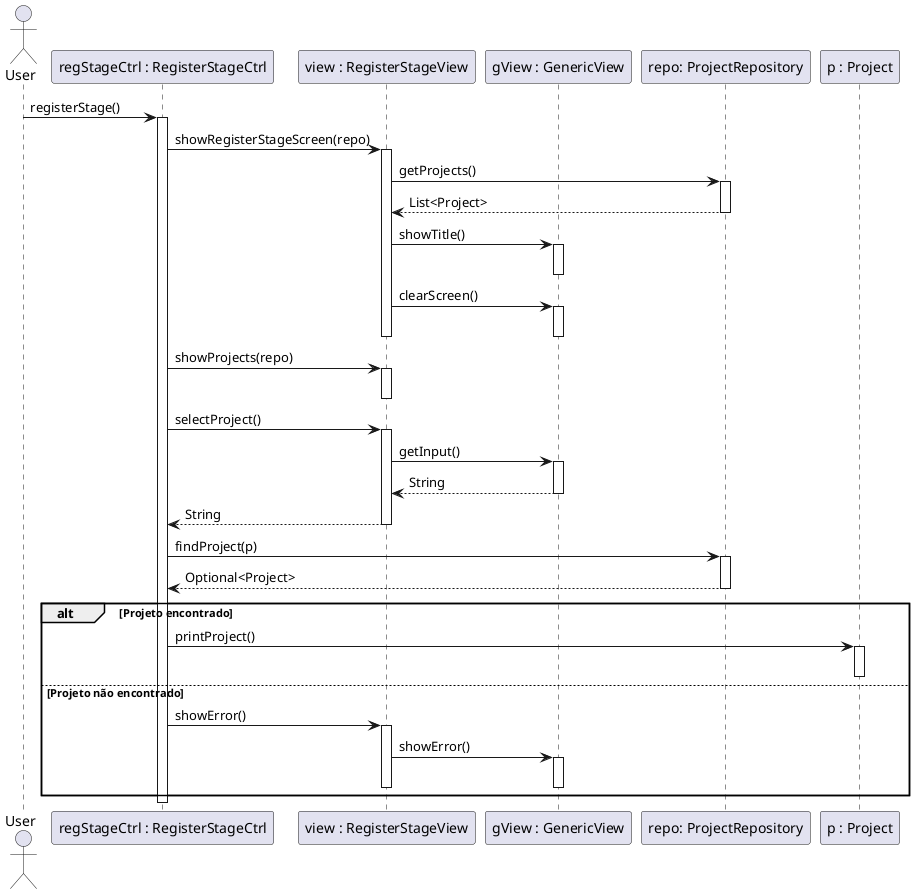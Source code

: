 @startuml
actor User
participant "regStageCtrl : RegisterStageCtrl" as Ctrl
participant "view : RegisterStageView" as View
participant "gView : GenericView" as GView
participant "repo: ProjectRepository" as Repo
participant "p : Project" as Project

User -> Ctrl: registerStage()
activate Ctrl

Ctrl -> View: showRegisterStageScreen(repo)
activate View
View -> Repo: getProjects()
activate Repo
Repo --> View: List<Project>
deactivate Repo
View -> GView: showTitle()
activate GView
deactivate GView

View -> GView: clearScreen()
activate GView
deactivate GView
deactivate View

Ctrl -> View: showProjects(repo)
activate View
deactivate View

Ctrl -> View: selectProject()
activate View
View -> GView: getInput()
activate GView
GView --> View: String
deactivate GView
View --> Ctrl: String
deactivate View

Ctrl -> Repo: findProject(p)
activate Repo
Repo --> Ctrl: Optional<Project>
deactivate Repo

alt Projeto encontrado
    Ctrl -> Project: printProject()
    activate Project
    deactivate Project
else Projeto não encontrado
    Ctrl -> View: showError()
    activate View
    View -> GView: showError()
    activate GView
    deactivate GView
    deactivate View
end

deactivate Ctrl
@enduml

